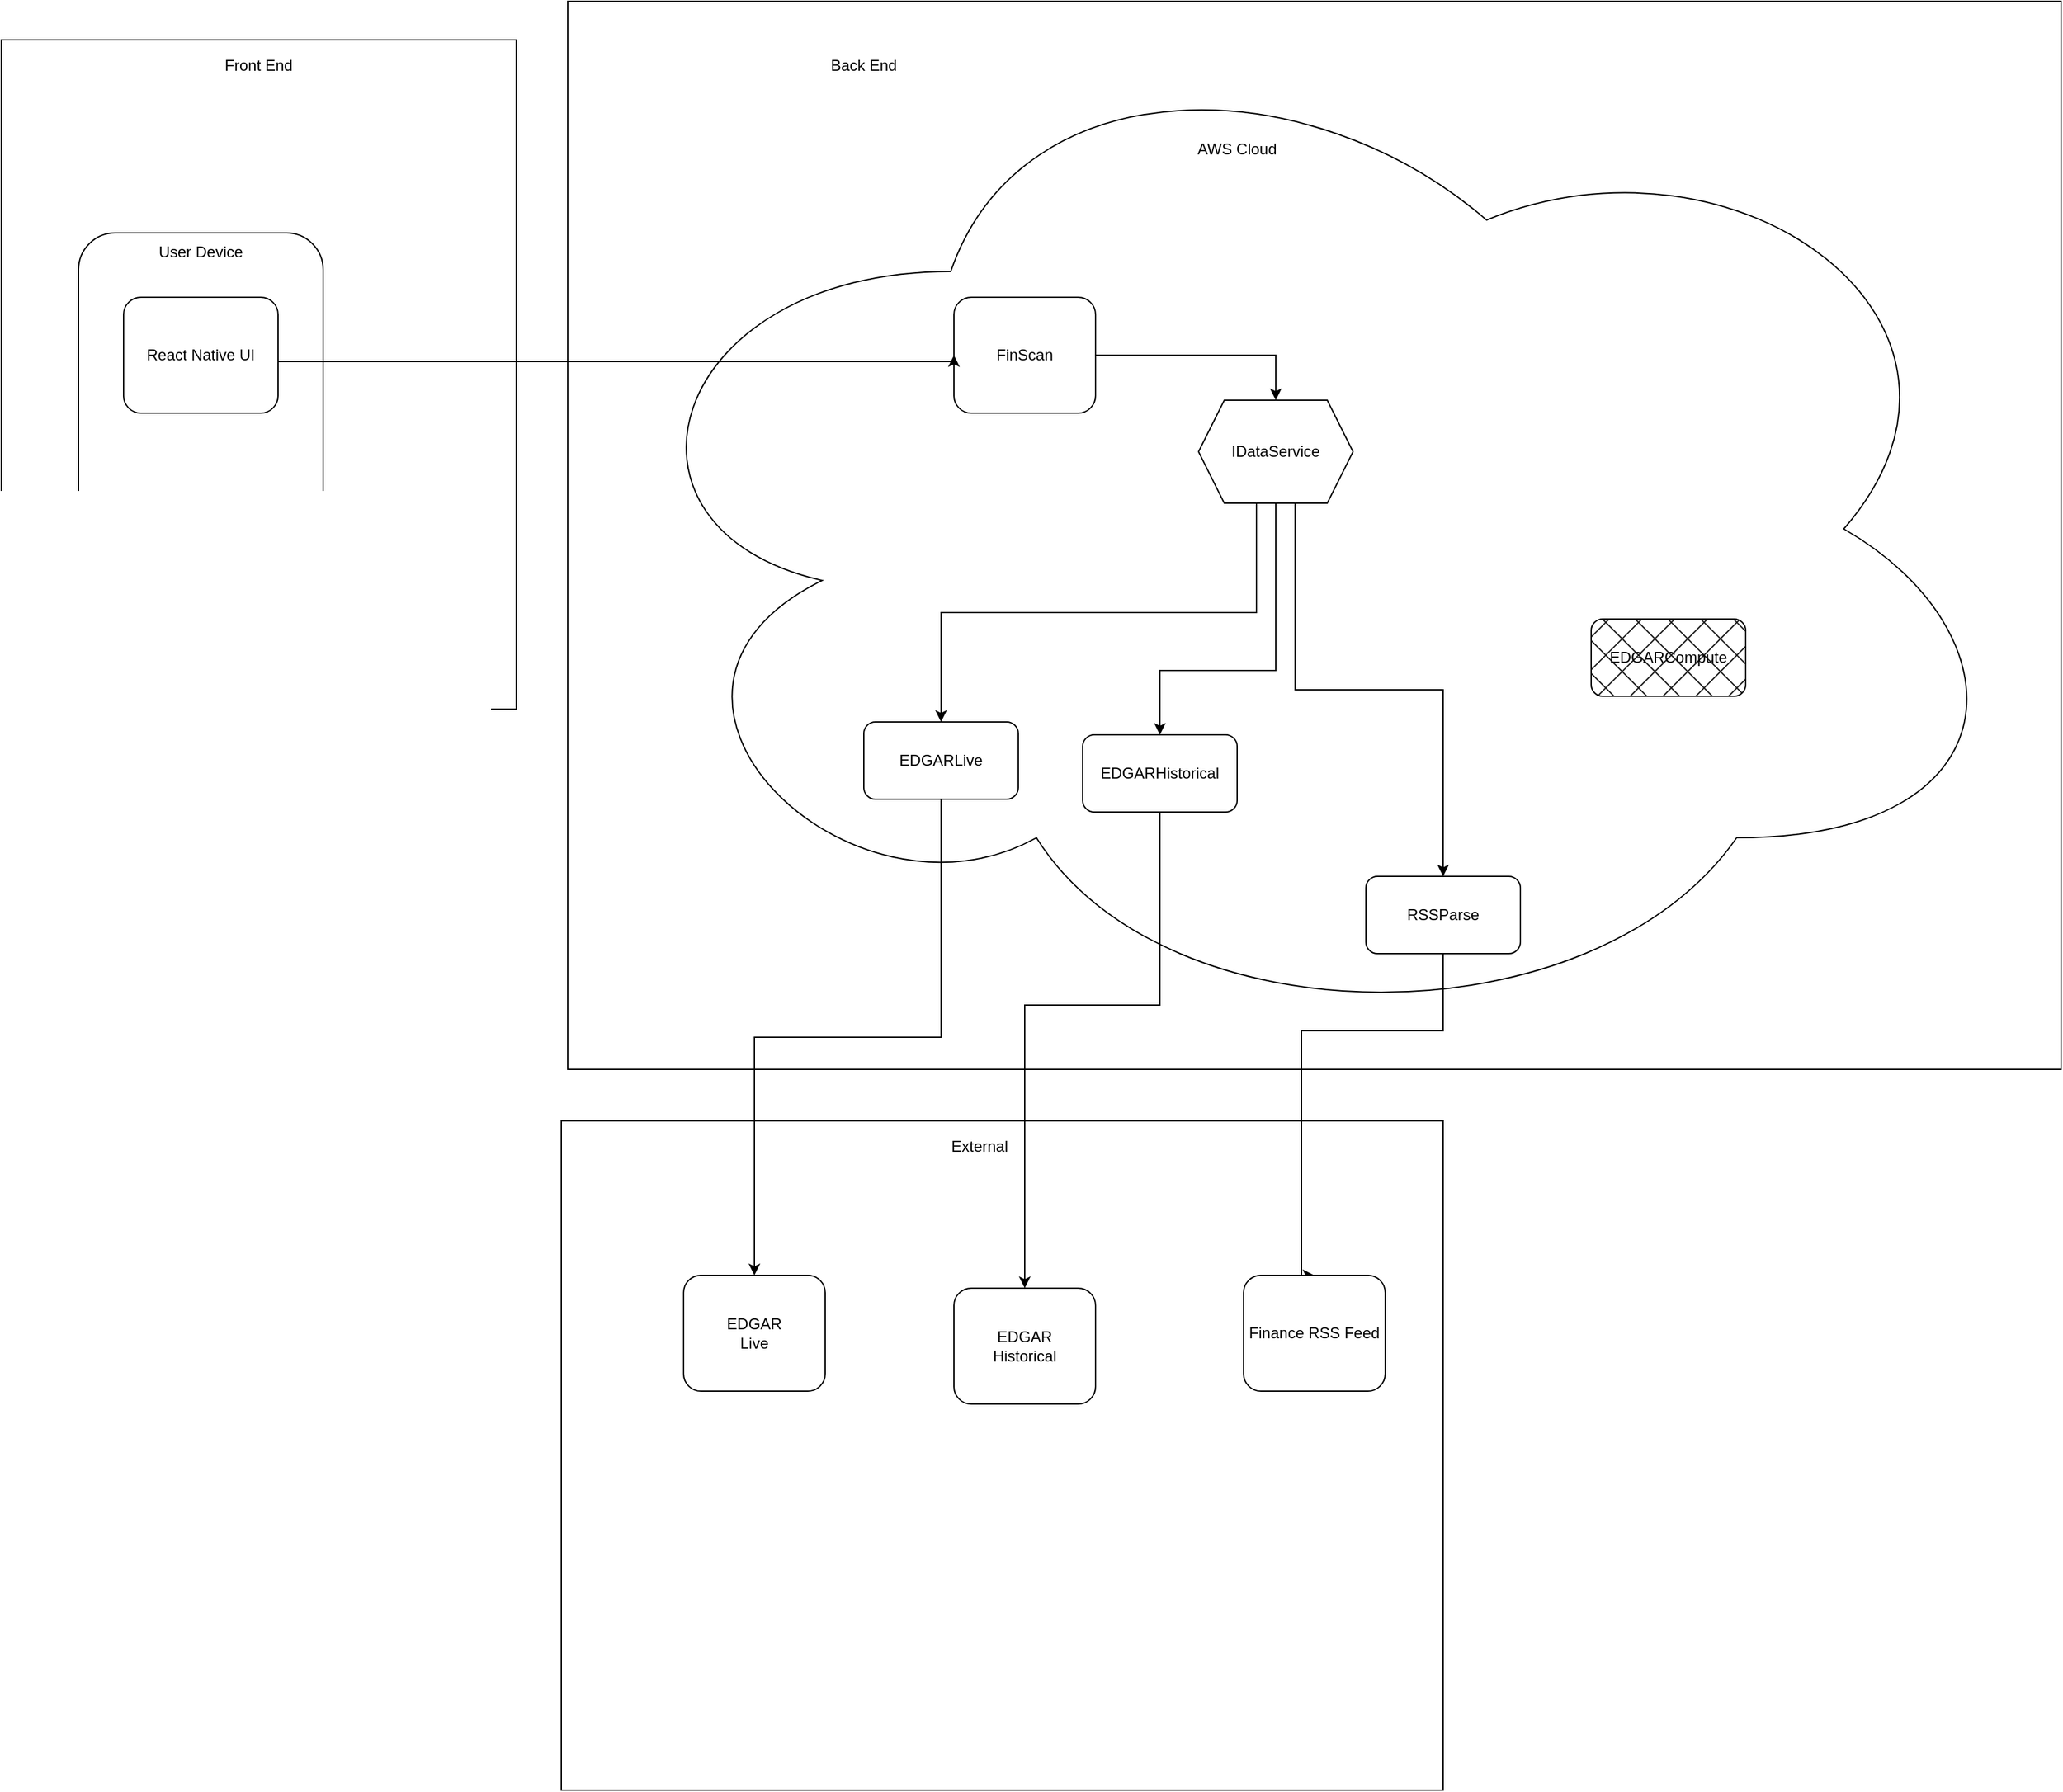 <mxfile version="24.2.5" type="device">
  <diagram name="Page-1" id="gVDLLq2lqUc2_YSkELXJ">
    <mxGraphModel dx="2314" dy="2345" grid="1" gridSize="10" guides="1" tooltips="1" connect="1" arrows="1" fold="1" page="1" pageScale="1" pageWidth="850" pageHeight="1100" math="0" shadow="0">
      <root>
        <mxCell id="0" />
        <mxCell id="1" parent="0" />
        <mxCell id="mh0T9uJOjv0VKQ7Ak3r--2" value="" style="rounded=0;whiteSpace=wrap;html=1;" parent="1" vertex="1">
          <mxGeometry x="480" y="-270" width="1160" height="830" as="geometry" />
        </mxCell>
        <mxCell id="mh0T9uJOjv0VKQ7Ak3r--9" value="" style="ellipse;shape=cloud;whiteSpace=wrap;html=1;" parent="1" vertex="1">
          <mxGeometry x="500" y="-260" width="1110" height="800" as="geometry" />
        </mxCell>
        <mxCell id="VcnzZNmp37M3qUAVi7Wm-7" style="edgeStyle=orthogonalEdgeStyle;rounded=0;orthogonalLoop=1;jettySize=auto;html=1;exitX=1;exitY=0.5;exitDx=0;exitDy=0;entryX=0.5;entryY=0;entryDx=0;entryDy=0;" edge="1" parent="1" source="mh0T9uJOjv0VKQ7Ak3r--11" target="VcnzZNmp37M3qUAVi7Wm-6">
          <mxGeometry relative="1" as="geometry" />
        </mxCell>
        <mxCell id="mh0T9uJOjv0VKQ7Ak3r--11" value="&lt;div&gt;FinScan&lt;/div&gt;" style="rounded=1;whiteSpace=wrap;html=1;" parent="1" vertex="1">
          <mxGeometry x="780" y="-40" width="110" height="90" as="geometry" />
        </mxCell>
        <mxCell id="mh0T9uJOjv0VKQ7Ak3r--1" value="" style="rounded=0;whiteSpace=wrap;html=1;" parent="1" vertex="1">
          <mxGeometry x="40" y="-240" width="400" height="520" as="geometry" />
        </mxCell>
        <mxCell id="mh0T9uJOjv0VKQ7Ak3r--3" value="Front End" style="text;html=1;align=center;verticalAlign=middle;whiteSpace=wrap;rounded=0;" parent="1" vertex="1">
          <mxGeometry x="40" y="-240" width="400" height="40" as="geometry" />
        </mxCell>
        <mxCell id="mh0T9uJOjv0VKQ7Ak3r--4" value="Back End" style="text;html=1;align=center;verticalAlign=middle;whiteSpace=wrap;rounded=0;" parent="1" vertex="1">
          <mxGeometry x="510" y="-240" width="400" height="40" as="geometry" />
        </mxCell>
        <mxCell id="mh0T9uJOjv0VKQ7Ak3r--5" value="" style="rounded=1;whiteSpace=wrap;html=1;" parent="1" vertex="1">
          <mxGeometry x="100" y="-90" width="190" height="320" as="geometry" />
        </mxCell>
        <mxCell id="mh0T9uJOjv0VKQ7Ak3r--6" value="User Device" style="text;html=1;align=center;verticalAlign=middle;whiteSpace=wrap;rounded=0;" parent="1" vertex="1">
          <mxGeometry x="100" y="-90" width="190" height="30" as="geometry" />
        </mxCell>
        <mxCell id="mh0T9uJOjv0VKQ7Ak3r--13" style="edgeStyle=orthogonalEdgeStyle;rounded=0;orthogonalLoop=1;jettySize=auto;html=1;exitX=1;exitY=0.5;exitDx=0;exitDy=0;entryX=0;entryY=0.5;entryDx=0;entryDy=0;" parent="1" source="mh0T9uJOjv0VKQ7Ak3r--7" target="mh0T9uJOjv0VKQ7Ak3r--11" edge="1">
          <mxGeometry relative="1" as="geometry">
            <Array as="points">
              <mxPoint x="255" y="10" />
              <mxPoint x="780" y="10" />
            </Array>
          </mxGeometry>
        </mxCell>
        <mxCell id="mh0T9uJOjv0VKQ7Ak3r--7" value="React Native UI" style="rounded=1;whiteSpace=wrap;html=1;" parent="1" vertex="1">
          <mxGeometry x="135" y="-40" width="120" height="90" as="geometry" />
        </mxCell>
        <mxCell id="mh0T9uJOjv0VKQ7Ak3r--10" value="AWS Cloud" style="text;html=1;align=center;verticalAlign=middle;whiteSpace=wrap;rounded=0;" parent="1" vertex="1">
          <mxGeometry x="960" y="-170" width="80" height="30" as="geometry" />
        </mxCell>
        <mxCell id="mh0T9uJOjv0VKQ7Ak3r--14" value="" style="rounded=0;whiteSpace=wrap;html=1;" parent="1" vertex="1">
          <mxGeometry x="475" y="600" width="685" height="520" as="geometry" />
        </mxCell>
        <mxCell id="mh0T9uJOjv0VKQ7Ak3r--15" value="External" style="text;html=1;align=center;verticalAlign=middle;whiteSpace=wrap;rounded=0;" parent="1" vertex="1">
          <mxGeometry x="600" y="600" width="400" height="40" as="geometry" />
        </mxCell>
        <mxCell id="mh0T9uJOjv0VKQ7Ak3r--16" value="EDGAR&lt;br&gt;Live" style="rounded=1;whiteSpace=wrap;html=1;" parent="1" vertex="1">
          <mxGeometry x="570" y="720" width="110" height="90" as="geometry" />
        </mxCell>
        <mxCell id="mh0T9uJOjv0VKQ7Ak3r--18" style="edgeStyle=orthogonalEdgeStyle;rounded=0;orthogonalLoop=1;jettySize=auto;html=1;exitX=0.5;exitY=1;exitDx=0;exitDy=0;entryX=0.5;entryY=0;entryDx=0;entryDy=0;" parent="1" source="mh0T9uJOjv0VKQ7Ak3r--17" target="mh0T9uJOjv0VKQ7Ak3r--16" edge="1">
          <mxGeometry relative="1" as="geometry" />
        </mxCell>
        <mxCell id="mh0T9uJOjv0VKQ7Ak3r--17" value="EDGARLive" style="rounded=1;whiteSpace=wrap;html=1;" parent="1" vertex="1">
          <mxGeometry x="710" y="290" width="120" height="60" as="geometry" />
        </mxCell>
        <mxCell id="mh0T9uJOjv0VKQ7Ak3r--19" value="EDGARCompute" style="rounded=1;whiteSpace=wrap;html=1;fillStyle=cross-hatch;fillColor=#1F1F1F;" parent="1" vertex="1">
          <mxGeometry x="1275" y="210" width="120" height="60" as="geometry" />
        </mxCell>
        <mxCell id="VcnzZNmp37M3qUAVi7Wm-4" style="edgeStyle=orthogonalEdgeStyle;rounded=0;orthogonalLoop=1;jettySize=auto;html=1;exitX=0.5;exitY=1;exitDx=0;exitDy=0;entryX=0.5;entryY=0;entryDx=0;entryDy=0;" edge="1" parent="1" source="VcnzZNmp37M3qUAVi7Wm-2" target="VcnzZNmp37M3qUAVi7Wm-3">
          <mxGeometry relative="1" as="geometry">
            <Array as="points">
              <mxPoint x="1160" y="530" />
              <mxPoint x="1050" y="530" />
              <mxPoint x="1050" y="720" />
            </Array>
          </mxGeometry>
        </mxCell>
        <mxCell id="VcnzZNmp37M3qUAVi7Wm-2" value="RSSParse" style="rounded=1;whiteSpace=wrap;html=1;" vertex="1" parent="1">
          <mxGeometry x="1100" y="410" width="120" height="60" as="geometry" />
        </mxCell>
        <mxCell id="VcnzZNmp37M3qUAVi7Wm-3" value="Finance RSS Feed" style="rounded=1;whiteSpace=wrap;html=1;" vertex="1" parent="1">
          <mxGeometry x="1005" y="720" width="110" height="90" as="geometry" />
        </mxCell>
        <mxCell id="VcnzZNmp37M3qUAVi7Wm-9" style="edgeStyle=orthogonalEdgeStyle;rounded=0;orthogonalLoop=1;jettySize=auto;html=1;exitX=0.625;exitY=1;exitDx=0;exitDy=0;entryX=0.5;entryY=0;entryDx=0;entryDy=0;" edge="1" parent="1" source="VcnzZNmp37M3qUAVi7Wm-6" target="VcnzZNmp37M3qUAVi7Wm-2">
          <mxGeometry relative="1" as="geometry" />
        </mxCell>
        <mxCell id="VcnzZNmp37M3qUAVi7Wm-17" style="edgeStyle=orthogonalEdgeStyle;rounded=0;orthogonalLoop=1;jettySize=auto;html=1;exitX=0.375;exitY=1;exitDx=0;exitDy=0;entryX=0.5;entryY=0;entryDx=0;entryDy=0;" edge="1" parent="1" source="VcnzZNmp37M3qUAVi7Wm-6" target="mh0T9uJOjv0VKQ7Ak3r--17">
          <mxGeometry relative="1" as="geometry" />
        </mxCell>
        <mxCell id="VcnzZNmp37M3qUAVi7Wm-18" style="edgeStyle=orthogonalEdgeStyle;rounded=0;orthogonalLoop=1;jettySize=auto;html=1;exitX=0.5;exitY=1;exitDx=0;exitDy=0;entryX=0.5;entryY=0;entryDx=0;entryDy=0;" edge="1" parent="1" source="VcnzZNmp37M3qUAVi7Wm-6" target="VcnzZNmp37M3qUAVi7Wm-12">
          <mxGeometry relative="1" as="geometry">
            <Array as="points">
              <mxPoint x="1030" y="250" />
              <mxPoint x="940" y="250" />
            </Array>
          </mxGeometry>
        </mxCell>
        <mxCell id="VcnzZNmp37M3qUAVi7Wm-6" value="IDataService" style="shape=hexagon;perimeter=hexagonPerimeter2;whiteSpace=wrap;html=1;fixedSize=1;" vertex="1" parent="1">
          <mxGeometry x="970" y="40" width="120" height="80" as="geometry" />
        </mxCell>
        <mxCell id="VcnzZNmp37M3qUAVi7Wm-15" style="edgeStyle=orthogonalEdgeStyle;rounded=0;orthogonalLoop=1;jettySize=auto;html=1;exitX=0.5;exitY=1;exitDx=0;exitDy=0;entryX=0.5;entryY=0;entryDx=0;entryDy=0;" edge="1" parent="1" source="VcnzZNmp37M3qUAVi7Wm-12" target="VcnzZNmp37M3qUAVi7Wm-14">
          <mxGeometry relative="1" as="geometry">
            <Array as="points">
              <mxPoint x="940" y="510" />
              <mxPoint x="835" y="510" />
            </Array>
          </mxGeometry>
        </mxCell>
        <mxCell id="VcnzZNmp37M3qUAVi7Wm-12" value="EDGARHistorical" style="rounded=1;whiteSpace=wrap;html=1;" vertex="1" parent="1">
          <mxGeometry x="880" y="300" width="120" height="60" as="geometry" />
        </mxCell>
        <mxCell id="VcnzZNmp37M3qUAVi7Wm-14" value="EDGAR&lt;br&gt;Historical" style="rounded=1;whiteSpace=wrap;html=1;" vertex="1" parent="1">
          <mxGeometry x="780" y="730" width="110" height="90" as="geometry" />
        </mxCell>
      </root>
    </mxGraphModel>
  </diagram>
</mxfile>
